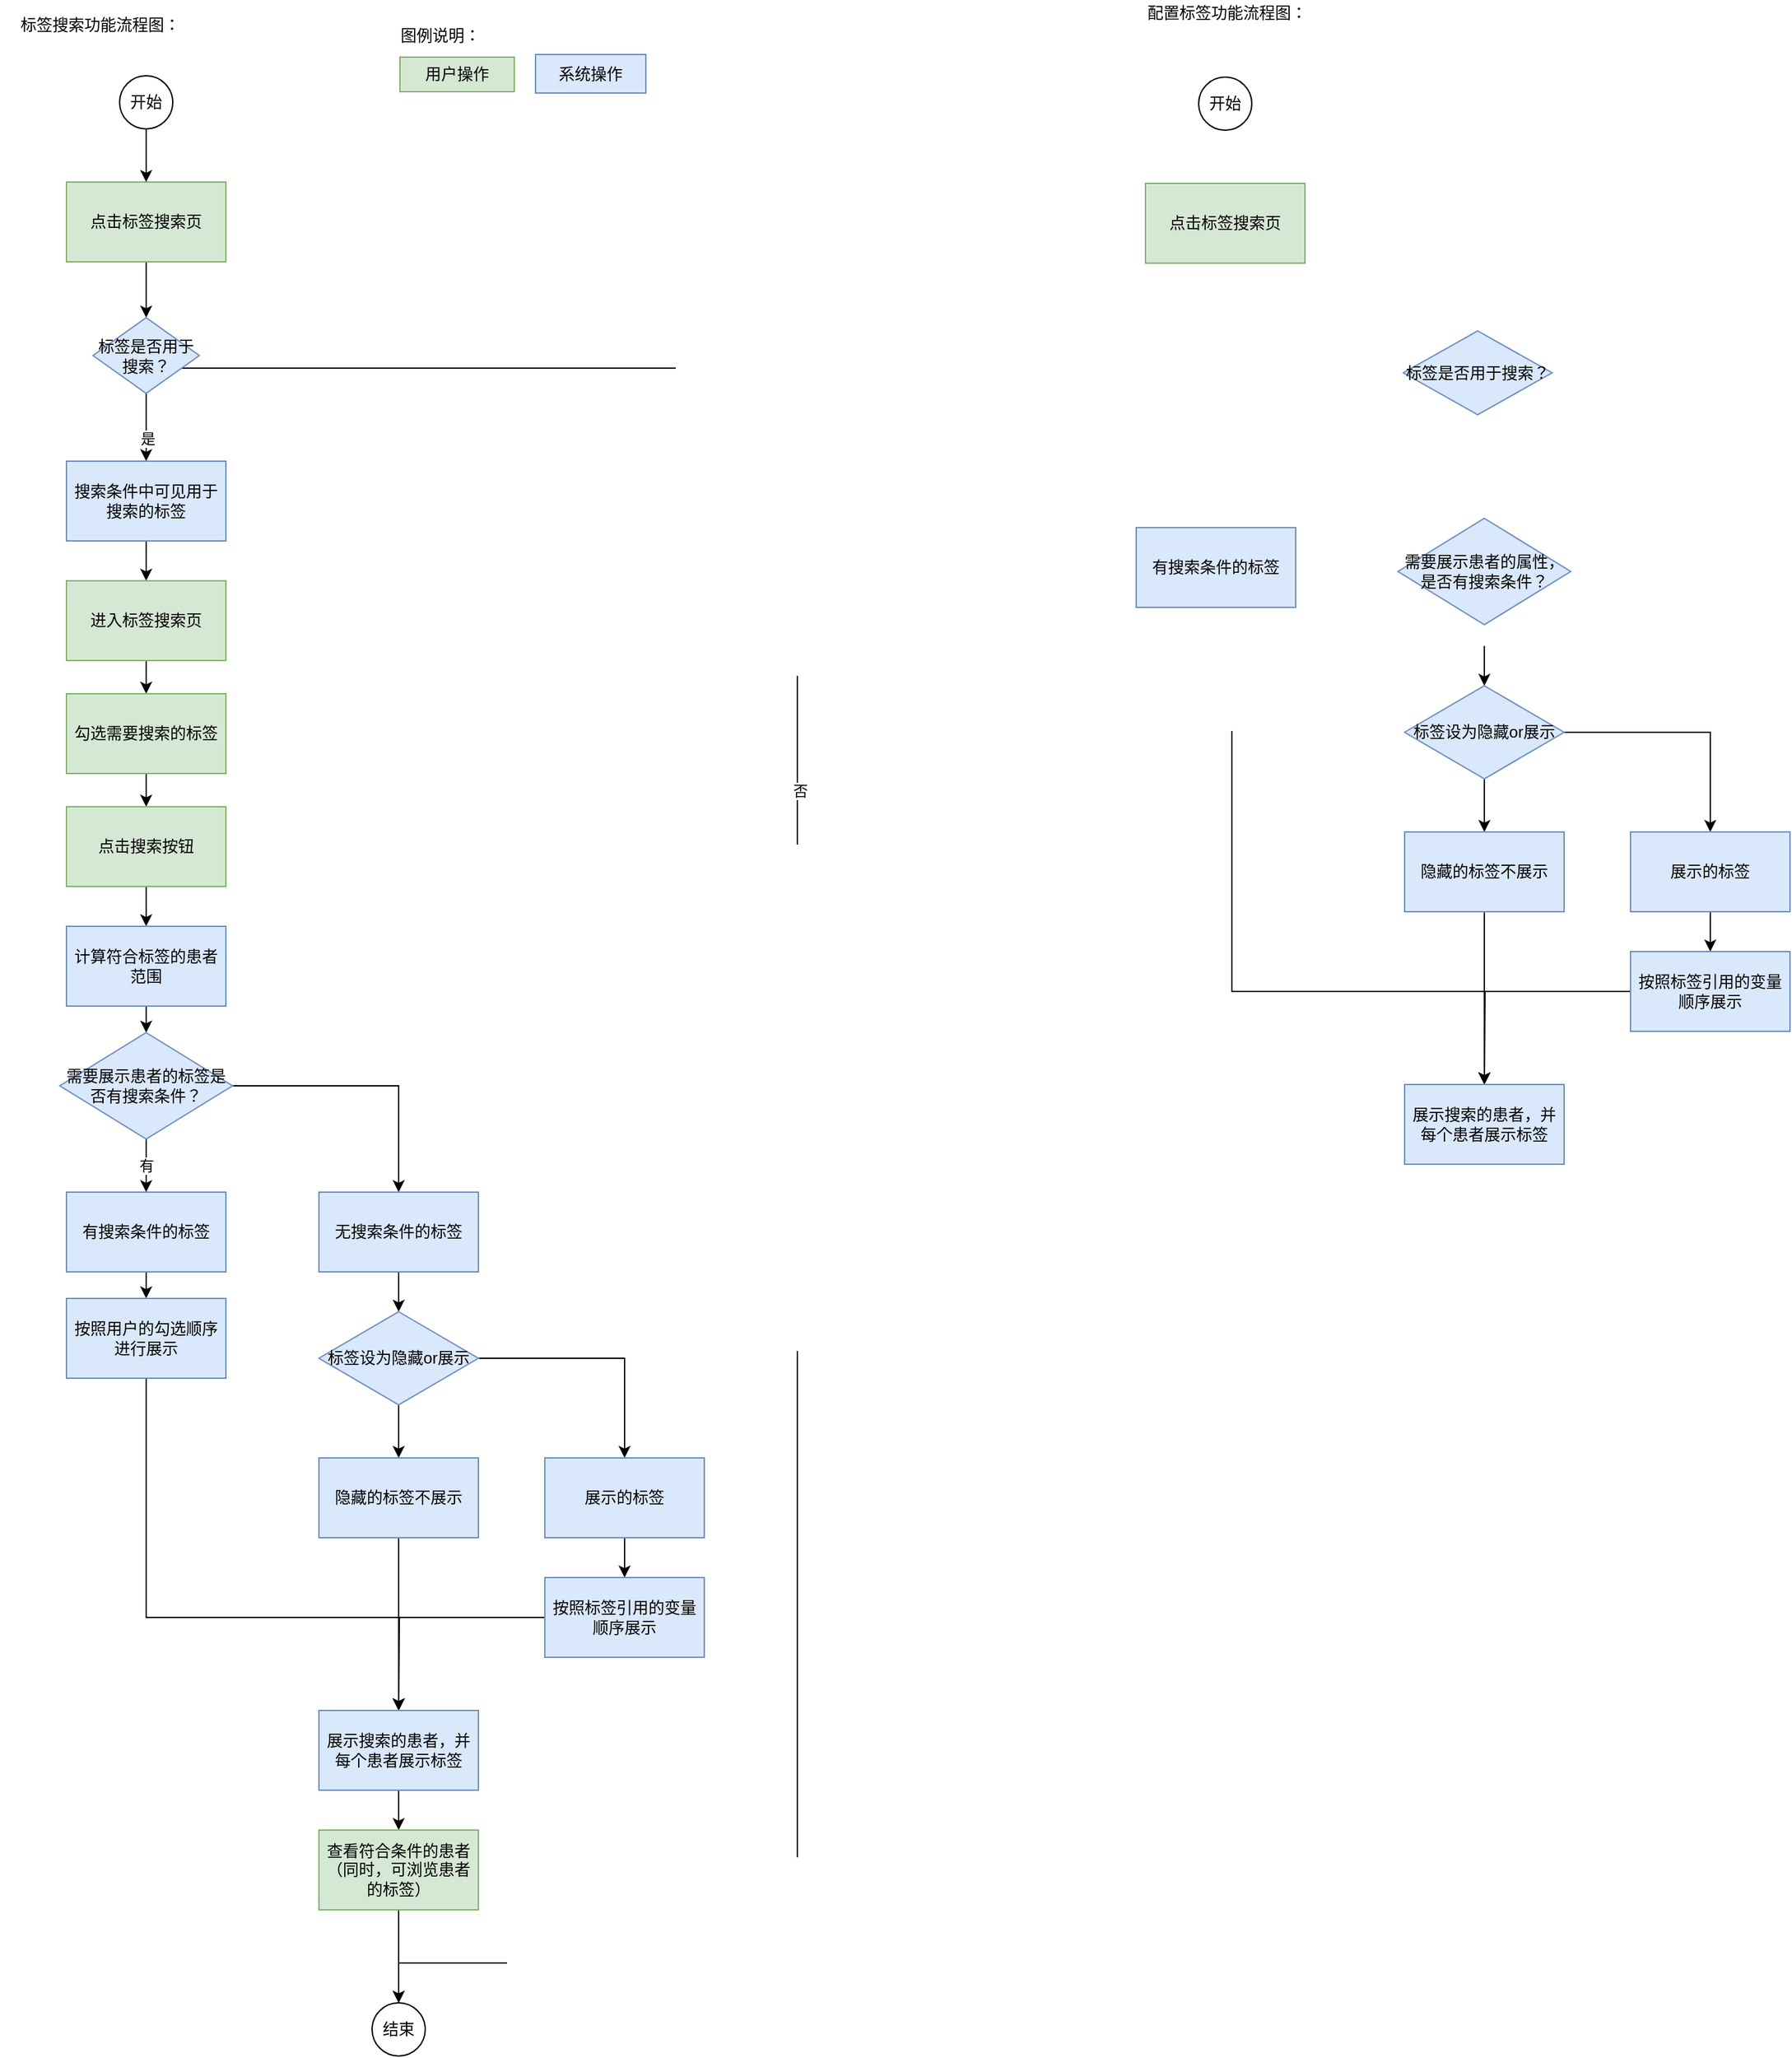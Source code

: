 <mxfile version="14.8.0" type="github">
  <diagram id="2TADyYtRJeXbwywr8u7V" name="第 1 页">
    <mxGraphModel dx="1879" dy="876" grid="0" gridSize="10" guides="0" tooltips="1" connect="1" arrows="1" fold="1" page="1" pageScale="1" pageWidth="1200" pageHeight="1920" math="0" shadow="0">
      <root>
        <mxCell id="0" />
        <mxCell id="1" parent="0" />
        <mxCell id="0NsFDEd5azYHx1vuOnu8-48" style="edgeStyle=orthogonalEdgeStyle;rounded=0;orthogonalLoop=1;jettySize=auto;html=1;" edge="1" parent="1" source="0NsFDEd5azYHx1vuOnu8-5" target="0NsFDEd5azYHx1vuOnu8-6">
          <mxGeometry relative="1" as="geometry" />
        </mxCell>
        <mxCell id="0NsFDEd5azYHx1vuOnu8-5" value="点击标签搜索页" style="rounded=0;whiteSpace=wrap;html=1;fillColor=#d5e8d4;strokeColor=#82b366;" vertex="1" parent="1">
          <mxGeometry x="110" y="200" width="120" height="60" as="geometry" />
        </mxCell>
        <mxCell id="0NsFDEd5azYHx1vuOnu8-11" style="edgeStyle=orthogonalEdgeStyle;rounded=0;orthogonalLoop=1;jettySize=auto;html=1;entryX=0.5;entryY=0;entryDx=0;entryDy=0;" edge="1" parent="1" source="0NsFDEd5azYHx1vuOnu8-6" target="0NsFDEd5azYHx1vuOnu8-45">
          <mxGeometry relative="1" as="geometry">
            <mxPoint x="360" y="1540" as="targetPoint" />
            <Array as="points">
              <mxPoint x="660" y="340" />
              <mxPoint x="660" y="1540" />
              <mxPoint x="360" y="1540" />
            </Array>
          </mxGeometry>
        </mxCell>
        <mxCell id="0NsFDEd5azYHx1vuOnu8-12" value="否" style="edgeLabel;html=1;align=center;verticalAlign=middle;resizable=0;points=[];" vertex="1" connectable="0" parent="0NsFDEd5azYHx1vuOnu8-11">
          <mxGeometry x="-0.216" y="2" relative="1" as="geometry">
            <mxPoint as="offset" />
          </mxGeometry>
        </mxCell>
        <mxCell id="0NsFDEd5azYHx1vuOnu8-13" style="edgeStyle=orthogonalEdgeStyle;rounded=0;orthogonalLoop=1;jettySize=auto;html=1;exitX=0.5;exitY=1;exitDx=0;exitDy=0;" edge="1" parent="1" source="0NsFDEd5azYHx1vuOnu8-6" target="0NsFDEd5azYHx1vuOnu8-9">
          <mxGeometry relative="1" as="geometry" />
        </mxCell>
        <mxCell id="0NsFDEd5azYHx1vuOnu8-49" value="是" style="edgeLabel;html=1;align=center;verticalAlign=middle;resizable=0;points=[];" vertex="1" connectable="0" parent="0NsFDEd5azYHx1vuOnu8-13">
          <mxGeometry x="0.329" y="1" relative="1" as="geometry">
            <mxPoint as="offset" />
          </mxGeometry>
        </mxCell>
        <mxCell id="0NsFDEd5azYHx1vuOnu8-6" value="标签是否用于搜索？" style="rhombus;whiteSpace=wrap;html=1;fillColor=#dae8fc;strokeColor=#6c8ebf;" vertex="1" parent="1">
          <mxGeometry x="130" y="302" width="80" height="57" as="geometry" />
        </mxCell>
        <mxCell id="0NsFDEd5azYHx1vuOnu8-47" style="edgeStyle=orthogonalEdgeStyle;rounded=0;orthogonalLoop=1;jettySize=auto;html=1;exitX=0.5;exitY=1;exitDx=0;exitDy=0;entryX=0.5;entryY=0;entryDx=0;entryDy=0;" edge="1" parent="1" source="0NsFDEd5azYHx1vuOnu8-8" target="0NsFDEd5azYHx1vuOnu8-5">
          <mxGeometry relative="1" as="geometry" />
        </mxCell>
        <mxCell id="0NsFDEd5azYHx1vuOnu8-8" value="开始" style="ellipse;whiteSpace=wrap;html=1;aspect=fixed;" vertex="1" parent="1">
          <mxGeometry x="150" y="120" width="40" height="40" as="geometry" />
        </mxCell>
        <mxCell id="0NsFDEd5azYHx1vuOnu8-14" style="edgeStyle=orthogonalEdgeStyle;rounded=0;orthogonalLoop=1;jettySize=auto;html=1;entryX=0.5;entryY=0;entryDx=0;entryDy=0;" edge="1" parent="1" source="0NsFDEd5azYHx1vuOnu8-9" target="0NsFDEd5azYHx1vuOnu8-10">
          <mxGeometry relative="1" as="geometry" />
        </mxCell>
        <mxCell id="0NsFDEd5azYHx1vuOnu8-9" value="搜索条件中可见用于搜索的标签" style="rounded=0;whiteSpace=wrap;html=1;fillColor=#dae8fc;strokeColor=#6c8ebf;" vertex="1" parent="1">
          <mxGeometry x="110" y="410" width="120" height="60" as="geometry" />
        </mxCell>
        <mxCell id="0NsFDEd5azYHx1vuOnu8-21" style="edgeStyle=orthogonalEdgeStyle;rounded=0;orthogonalLoop=1;jettySize=auto;html=1;exitX=0.5;exitY=1;exitDx=0;exitDy=0;entryX=0.5;entryY=0;entryDx=0;entryDy=0;" edge="1" parent="1" source="0NsFDEd5azYHx1vuOnu8-10" target="0NsFDEd5azYHx1vuOnu8-15">
          <mxGeometry relative="1" as="geometry" />
        </mxCell>
        <mxCell id="0NsFDEd5azYHx1vuOnu8-10" value="进入标签搜索页" style="rounded=0;whiteSpace=wrap;html=1;fillColor=#d5e8d4;strokeColor=#82b366;" vertex="1" parent="1">
          <mxGeometry x="110" y="500" width="120" height="60" as="geometry" />
        </mxCell>
        <mxCell id="0NsFDEd5azYHx1vuOnu8-22" style="edgeStyle=orthogonalEdgeStyle;rounded=0;orthogonalLoop=1;jettySize=auto;html=1;entryX=0.5;entryY=0;entryDx=0;entryDy=0;" edge="1" parent="1" source="0NsFDEd5azYHx1vuOnu8-15" target="0NsFDEd5azYHx1vuOnu8-19">
          <mxGeometry relative="1" as="geometry" />
        </mxCell>
        <mxCell id="0NsFDEd5azYHx1vuOnu8-15" value="勾选需要搜索的标签" style="rounded=0;whiteSpace=wrap;html=1;fillColor=#d5e8d4;strokeColor=#82b366;" vertex="1" parent="1">
          <mxGeometry x="110" y="585" width="120" height="60" as="geometry" />
        </mxCell>
        <mxCell id="0NsFDEd5azYHx1vuOnu8-17" value="用户操作" style="rounded=0;whiteSpace=wrap;html=1;fillColor=#d5e8d4;strokeColor=#82b366;" vertex="1" parent="1">
          <mxGeometry x="361" y="106" width="86" height="26" as="geometry" />
        </mxCell>
        <mxCell id="0NsFDEd5azYHx1vuOnu8-18" value="系统操作" style="rounded=0;whiteSpace=wrap;html=1;fillColor=#dae8fc;strokeColor=#6c8ebf;" vertex="1" parent="1">
          <mxGeometry x="463" y="104" width="83" height="29" as="geometry" />
        </mxCell>
        <mxCell id="0NsFDEd5azYHx1vuOnu8-23" style="edgeStyle=orthogonalEdgeStyle;rounded=0;orthogonalLoop=1;jettySize=auto;html=1;entryX=0.5;entryY=0;entryDx=0;entryDy=0;" edge="1" parent="1" source="0NsFDEd5azYHx1vuOnu8-19" target="0NsFDEd5azYHx1vuOnu8-20">
          <mxGeometry relative="1" as="geometry" />
        </mxCell>
        <mxCell id="0NsFDEd5azYHx1vuOnu8-19" value="点击搜索按钮" style="rounded=0;whiteSpace=wrap;html=1;fillColor=#d5e8d4;strokeColor=#82b366;" vertex="1" parent="1">
          <mxGeometry x="110" y="670" width="120" height="60" as="geometry" />
        </mxCell>
        <mxCell id="0NsFDEd5azYHx1vuOnu8-33" style="edgeStyle=orthogonalEdgeStyle;rounded=0;orthogonalLoop=1;jettySize=auto;html=1;exitX=0.5;exitY=1;exitDx=0;exitDy=0;entryX=0.5;entryY=0;entryDx=0;entryDy=0;" edge="1" parent="1" source="0NsFDEd5azYHx1vuOnu8-20" target="0NsFDEd5azYHx1vuOnu8-24">
          <mxGeometry relative="1" as="geometry" />
        </mxCell>
        <mxCell id="0NsFDEd5azYHx1vuOnu8-20" value="计算符合标签的患者范围" style="rounded=0;whiteSpace=wrap;html=1;fillColor=#dae8fc;strokeColor=#6c8ebf;" vertex="1" parent="1">
          <mxGeometry x="110" y="760" width="120" height="60" as="geometry" />
        </mxCell>
        <mxCell id="0NsFDEd5azYHx1vuOnu8-26" value="有" style="edgeStyle=orthogonalEdgeStyle;rounded=0;orthogonalLoop=1;jettySize=auto;html=1;exitX=0.5;exitY=1;exitDx=0;exitDy=0;entryX=0.5;entryY=0;entryDx=0;entryDy=0;" edge="1" parent="1" source="0NsFDEd5azYHx1vuOnu8-24" target="0NsFDEd5azYHx1vuOnu8-25">
          <mxGeometry relative="1" as="geometry" />
        </mxCell>
        <mxCell id="0NsFDEd5azYHx1vuOnu8-35" style="edgeStyle=orthogonalEdgeStyle;rounded=0;orthogonalLoop=1;jettySize=auto;html=1;entryX=0.5;entryY=0;entryDx=0;entryDy=0;" edge="1" parent="1" source="0NsFDEd5azYHx1vuOnu8-24" target="0NsFDEd5azYHx1vuOnu8-27">
          <mxGeometry relative="1" as="geometry" />
        </mxCell>
        <mxCell id="0NsFDEd5azYHx1vuOnu8-24" value="需要展示患者的标签是否有搜索条件？" style="rhombus;whiteSpace=wrap;html=1;fillColor=#dae8fc;strokeColor=#6c8ebf;" vertex="1" parent="1">
          <mxGeometry x="105" y="840" width="130" height="80" as="geometry" />
        </mxCell>
        <mxCell id="0NsFDEd5azYHx1vuOnu8-34" style="edgeStyle=orthogonalEdgeStyle;rounded=0;orthogonalLoop=1;jettySize=auto;html=1;exitX=0.5;exitY=1;exitDx=0;exitDy=0;entryX=0.5;entryY=0;entryDx=0;entryDy=0;" edge="1" parent="1" source="0NsFDEd5azYHx1vuOnu8-25" target="0NsFDEd5azYHx1vuOnu8-28">
          <mxGeometry relative="1" as="geometry" />
        </mxCell>
        <mxCell id="0NsFDEd5azYHx1vuOnu8-25" value="有搜索条件的标签" style="rounded=0;whiteSpace=wrap;html=1;fillColor=#dae8fc;strokeColor=#6c8ebf;" vertex="1" parent="1">
          <mxGeometry x="110" y="960" width="120" height="60" as="geometry" />
        </mxCell>
        <mxCell id="0NsFDEd5azYHx1vuOnu8-36" style="edgeStyle=orthogonalEdgeStyle;rounded=0;orthogonalLoop=1;jettySize=auto;html=1;entryX=0.5;entryY=0;entryDx=0;entryDy=0;" edge="1" parent="1" source="0NsFDEd5azYHx1vuOnu8-27" target="0NsFDEd5azYHx1vuOnu8-29">
          <mxGeometry relative="1" as="geometry" />
        </mxCell>
        <mxCell id="0NsFDEd5azYHx1vuOnu8-27" value="无搜索条件的标签" style="rounded=0;whiteSpace=wrap;html=1;fillColor=#dae8fc;strokeColor=#6c8ebf;" vertex="1" parent="1">
          <mxGeometry x="300" y="960" width="120" height="60" as="geometry" />
        </mxCell>
        <mxCell id="0NsFDEd5azYHx1vuOnu8-43" style="edgeStyle=orthogonalEdgeStyle;rounded=0;orthogonalLoop=1;jettySize=auto;html=1;exitX=0.5;exitY=1;exitDx=0;exitDy=0;" edge="1" parent="1" source="0NsFDEd5azYHx1vuOnu8-28" target="0NsFDEd5azYHx1vuOnu8-40">
          <mxGeometry relative="1" as="geometry">
            <Array as="points">
              <mxPoint x="170" y="1280" />
              <mxPoint x="360" y="1280" />
            </Array>
          </mxGeometry>
        </mxCell>
        <mxCell id="0NsFDEd5azYHx1vuOnu8-28" value="按照用户的勾选顺序进行展示" style="rounded=0;whiteSpace=wrap;html=1;fillColor=#dae8fc;strokeColor=#6c8ebf;" vertex="1" parent="1">
          <mxGeometry x="110" y="1040" width="120" height="60" as="geometry" />
        </mxCell>
        <mxCell id="0NsFDEd5azYHx1vuOnu8-37" style="edgeStyle=orthogonalEdgeStyle;rounded=0;orthogonalLoop=1;jettySize=auto;html=1;entryX=0.5;entryY=0;entryDx=0;entryDy=0;" edge="1" parent="1" source="0NsFDEd5azYHx1vuOnu8-29" target="0NsFDEd5azYHx1vuOnu8-30">
          <mxGeometry relative="1" as="geometry" />
        </mxCell>
        <mxCell id="0NsFDEd5azYHx1vuOnu8-38" style="edgeStyle=orthogonalEdgeStyle;rounded=0;orthogonalLoop=1;jettySize=auto;html=1;entryX=0.5;entryY=0;entryDx=0;entryDy=0;" edge="1" parent="1" source="0NsFDEd5azYHx1vuOnu8-29" target="0NsFDEd5azYHx1vuOnu8-31">
          <mxGeometry relative="1" as="geometry" />
        </mxCell>
        <mxCell id="0NsFDEd5azYHx1vuOnu8-29" value="标签设为隐藏or展示" style="rhombus;whiteSpace=wrap;html=1;fillColor=#dae8fc;strokeColor=#6c8ebf;" vertex="1" parent="1">
          <mxGeometry x="300" y="1050" width="120" height="70" as="geometry" />
        </mxCell>
        <mxCell id="0NsFDEd5azYHx1vuOnu8-41" style="edgeStyle=orthogonalEdgeStyle;rounded=0;orthogonalLoop=1;jettySize=auto;html=1;" edge="1" parent="1" source="0NsFDEd5azYHx1vuOnu8-30" target="0NsFDEd5azYHx1vuOnu8-40">
          <mxGeometry relative="1" as="geometry" />
        </mxCell>
        <mxCell id="0NsFDEd5azYHx1vuOnu8-30" value="隐藏的标签不展示" style="rounded=0;whiteSpace=wrap;html=1;fillColor=#dae8fc;strokeColor=#6c8ebf;" vertex="1" parent="1">
          <mxGeometry x="300" y="1160" width="120" height="60" as="geometry" />
        </mxCell>
        <mxCell id="0NsFDEd5azYHx1vuOnu8-39" style="edgeStyle=orthogonalEdgeStyle;rounded=0;orthogonalLoop=1;jettySize=auto;html=1;entryX=0.5;entryY=0;entryDx=0;entryDy=0;" edge="1" parent="1" source="0NsFDEd5azYHx1vuOnu8-31" target="0NsFDEd5azYHx1vuOnu8-32">
          <mxGeometry relative="1" as="geometry" />
        </mxCell>
        <mxCell id="0NsFDEd5azYHx1vuOnu8-31" value="展示的标签" style="rounded=0;whiteSpace=wrap;html=1;fillColor=#dae8fc;strokeColor=#6c8ebf;" vertex="1" parent="1">
          <mxGeometry x="470" y="1160" width="120" height="60" as="geometry" />
        </mxCell>
        <mxCell id="0NsFDEd5azYHx1vuOnu8-42" style="edgeStyle=orthogonalEdgeStyle;rounded=0;orthogonalLoop=1;jettySize=auto;html=1;" edge="1" parent="1" source="0NsFDEd5azYHx1vuOnu8-32">
          <mxGeometry relative="1" as="geometry">
            <mxPoint x="360" y="1350.0" as="targetPoint" />
          </mxGeometry>
        </mxCell>
        <mxCell id="0NsFDEd5azYHx1vuOnu8-32" value="按照标签引用的变量顺序展示" style="rounded=0;whiteSpace=wrap;html=1;fillColor=#dae8fc;strokeColor=#6c8ebf;" vertex="1" parent="1">
          <mxGeometry x="470" y="1250" width="120" height="60" as="geometry" />
        </mxCell>
        <mxCell id="0NsFDEd5azYHx1vuOnu8-50" style="edgeStyle=orthogonalEdgeStyle;rounded=0;orthogonalLoop=1;jettySize=auto;html=1;exitX=0.5;exitY=1;exitDx=0;exitDy=0;entryX=0.5;entryY=0;entryDx=0;entryDy=0;" edge="1" parent="1" source="0NsFDEd5azYHx1vuOnu8-40" target="0NsFDEd5azYHx1vuOnu8-44">
          <mxGeometry relative="1" as="geometry" />
        </mxCell>
        <mxCell id="0NsFDEd5azYHx1vuOnu8-40" value="展示搜索的患者，并每个患者展示标签" style="rounded=0;whiteSpace=wrap;html=1;fillColor=#dae8fc;strokeColor=#6c8ebf;" vertex="1" parent="1">
          <mxGeometry x="300" y="1350" width="120" height="60" as="geometry" />
        </mxCell>
        <mxCell id="0NsFDEd5azYHx1vuOnu8-46" style="edgeStyle=orthogonalEdgeStyle;rounded=0;orthogonalLoop=1;jettySize=auto;html=1;exitX=0.5;exitY=1;exitDx=0;exitDy=0;" edge="1" parent="1" source="0NsFDEd5azYHx1vuOnu8-44">
          <mxGeometry relative="1" as="geometry">
            <mxPoint x="360" y="1570" as="targetPoint" />
          </mxGeometry>
        </mxCell>
        <mxCell id="0NsFDEd5azYHx1vuOnu8-44" value="查看符合条件的患者（同时，可浏览患者的标签）" style="rounded=0;whiteSpace=wrap;html=1;fillColor=#d5e8d4;strokeColor=#82b366;" vertex="1" parent="1">
          <mxGeometry x="300" y="1440" width="120" height="60" as="geometry" />
        </mxCell>
        <mxCell id="0NsFDEd5azYHx1vuOnu8-45" value="结束" style="ellipse;whiteSpace=wrap;html=1;aspect=fixed;" vertex="1" parent="1">
          <mxGeometry x="340" y="1570" width="40" height="40" as="geometry" />
        </mxCell>
        <mxCell id="0NsFDEd5azYHx1vuOnu8-51" value="图例说明：" style="text;html=1;strokeColor=none;fillColor=none;align=center;verticalAlign=middle;whiteSpace=wrap;rounded=0;" vertex="1" parent="1">
          <mxGeometry x="357" y="80" width="69" height="20" as="geometry" />
        </mxCell>
        <mxCell id="0NsFDEd5azYHx1vuOnu8-52" value="标签搜索功能流程图：" style="text;html=1;strokeColor=none;fillColor=none;align=center;verticalAlign=middle;whiteSpace=wrap;rounded=0;" vertex="1" parent="1">
          <mxGeometry x="60" y="72" width="151" height="20" as="geometry" />
        </mxCell>
        <mxCell id="0NsFDEd5azYHx1vuOnu8-53" value="配置标签功能流程图：" style="text;html=1;strokeColor=none;fillColor=none;align=center;verticalAlign=middle;whiteSpace=wrap;rounded=0;" vertex="1" parent="1">
          <mxGeometry x="908" y="63" width="151" height="20" as="geometry" />
        </mxCell>
        <mxCell id="0NsFDEd5azYHx1vuOnu8-54" value="开始" style="ellipse;whiteSpace=wrap;html=1;aspect=fixed;" vertex="1" parent="1">
          <mxGeometry x="962" y="121" width="40" height="40" as="geometry" />
        </mxCell>
        <mxCell id="0NsFDEd5azYHx1vuOnu8-55" value="点击标签搜索页" style="rounded=0;whiteSpace=wrap;html=1;fillColor=#d5e8d4;strokeColor=#82b366;" vertex="1" parent="1">
          <mxGeometry x="922" y="201" width="120" height="60" as="geometry" />
        </mxCell>
        <mxCell id="0NsFDEd5azYHx1vuOnu8-60" value="需要展示患者的属性，是否有搜索条件？" style="rhombus;whiteSpace=wrap;html=1;fillColor=#dae8fc;strokeColor=#6c8ebf;" vertex="1" parent="1">
          <mxGeometry x="1112" y="453" width="130" height="80" as="geometry" />
        </mxCell>
        <mxCell id="0NsFDEd5azYHx1vuOnu8-62" value="有搜索条件的标签" style="rounded=0;whiteSpace=wrap;html=1;fillColor=#dae8fc;strokeColor=#6c8ebf;" vertex="1" parent="1">
          <mxGeometry x="915" y="460" width="120" height="60" as="geometry" />
        </mxCell>
        <mxCell id="0NsFDEd5azYHx1vuOnu8-63" style="edgeStyle=orthogonalEdgeStyle;rounded=0;orthogonalLoop=1;jettySize=auto;html=1;entryX=0.5;entryY=0;entryDx=0;entryDy=0;" edge="1" target="0NsFDEd5azYHx1vuOnu8-69" parent="1">
          <mxGeometry relative="1" as="geometry">
            <mxPoint x="1177" y="549" as="sourcePoint" />
          </mxGeometry>
        </mxCell>
        <mxCell id="0NsFDEd5azYHx1vuOnu8-65" style="edgeStyle=orthogonalEdgeStyle;rounded=0;orthogonalLoop=1;jettySize=auto;html=1;" edge="1" target="0NsFDEd5azYHx1vuOnu8-76" parent="1">
          <mxGeometry relative="1" as="geometry">
            <mxPoint x="987" y="613" as="sourcePoint" />
            <Array as="points">
              <mxPoint x="987" y="809" />
              <mxPoint x="1177" y="809" />
            </Array>
          </mxGeometry>
        </mxCell>
        <mxCell id="0NsFDEd5azYHx1vuOnu8-67" style="edgeStyle=orthogonalEdgeStyle;rounded=0;orthogonalLoop=1;jettySize=auto;html=1;entryX=0.5;entryY=0;entryDx=0;entryDy=0;" edge="1" source="0NsFDEd5azYHx1vuOnu8-69" target="0NsFDEd5azYHx1vuOnu8-71" parent="1">
          <mxGeometry relative="1" as="geometry" />
        </mxCell>
        <mxCell id="0NsFDEd5azYHx1vuOnu8-68" style="edgeStyle=orthogonalEdgeStyle;rounded=0;orthogonalLoop=1;jettySize=auto;html=1;entryX=0.5;entryY=0;entryDx=0;entryDy=0;" edge="1" source="0NsFDEd5azYHx1vuOnu8-69" target="0NsFDEd5azYHx1vuOnu8-73" parent="1">
          <mxGeometry relative="1" as="geometry" />
        </mxCell>
        <mxCell id="0NsFDEd5azYHx1vuOnu8-69" value="标签设为隐藏or展示" style="rhombus;whiteSpace=wrap;html=1;fillColor=#dae8fc;strokeColor=#6c8ebf;" vertex="1" parent="1">
          <mxGeometry x="1117" y="579" width="120" height="70" as="geometry" />
        </mxCell>
        <mxCell id="0NsFDEd5azYHx1vuOnu8-70" style="edgeStyle=orthogonalEdgeStyle;rounded=0;orthogonalLoop=1;jettySize=auto;html=1;" edge="1" source="0NsFDEd5azYHx1vuOnu8-71" target="0NsFDEd5azYHx1vuOnu8-76" parent="1">
          <mxGeometry relative="1" as="geometry" />
        </mxCell>
        <mxCell id="0NsFDEd5azYHx1vuOnu8-71" value="隐藏的标签不展示" style="rounded=0;whiteSpace=wrap;html=1;fillColor=#dae8fc;strokeColor=#6c8ebf;" vertex="1" parent="1">
          <mxGeometry x="1117" y="689" width="120" height="60" as="geometry" />
        </mxCell>
        <mxCell id="0NsFDEd5azYHx1vuOnu8-72" style="edgeStyle=orthogonalEdgeStyle;rounded=0;orthogonalLoop=1;jettySize=auto;html=1;entryX=0.5;entryY=0;entryDx=0;entryDy=0;" edge="1" source="0NsFDEd5azYHx1vuOnu8-73" target="0NsFDEd5azYHx1vuOnu8-75" parent="1">
          <mxGeometry relative="1" as="geometry" />
        </mxCell>
        <mxCell id="0NsFDEd5azYHx1vuOnu8-73" value="展示的标签" style="rounded=0;whiteSpace=wrap;html=1;fillColor=#dae8fc;strokeColor=#6c8ebf;" vertex="1" parent="1">
          <mxGeometry x="1287" y="689" width="120" height="60" as="geometry" />
        </mxCell>
        <mxCell id="0NsFDEd5azYHx1vuOnu8-74" style="edgeStyle=orthogonalEdgeStyle;rounded=0;orthogonalLoop=1;jettySize=auto;html=1;" edge="1" source="0NsFDEd5azYHx1vuOnu8-75" parent="1">
          <mxGeometry relative="1" as="geometry">
            <mxPoint x="1177" y="879" as="targetPoint" />
          </mxGeometry>
        </mxCell>
        <mxCell id="0NsFDEd5azYHx1vuOnu8-75" value="按照标签引用的变量顺序展示" style="rounded=0;whiteSpace=wrap;html=1;fillColor=#dae8fc;strokeColor=#6c8ebf;" vertex="1" parent="1">
          <mxGeometry x="1287" y="779" width="120" height="60" as="geometry" />
        </mxCell>
        <mxCell id="0NsFDEd5azYHx1vuOnu8-76" value="展示搜索的患者，并每个患者展示标签" style="rounded=0;whiteSpace=wrap;html=1;fillColor=#dae8fc;strokeColor=#6c8ebf;" vertex="1" parent="1">
          <mxGeometry x="1117" y="879" width="120" height="60" as="geometry" />
        </mxCell>
        <mxCell id="0NsFDEd5azYHx1vuOnu8-78" value="标签是否用于搜索？" style="rhombus;whiteSpace=wrap;html=1;fillColor=#dae8fc;strokeColor=#6c8ebf;" vertex="1" parent="1">
          <mxGeometry x="1116" y="312" width="112" height="63" as="geometry" />
        </mxCell>
        <mxCell id="0NsFDEd5azYHx1vuOnu8-79" style="edgeStyle=orthogonalEdgeStyle;rounded=0;orthogonalLoop=1;jettySize=auto;html=1;exitX=0.5;exitY=1;exitDx=0;exitDy=0;" edge="1" parent="1" source="0NsFDEd5azYHx1vuOnu8-53" target="0NsFDEd5azYHx1vuOnu8-53">
          <mxGeometry relative="1" as="geometry" />
        </mxCell>
      </root>
    </mxGraphModel>
  </diagram>
</mxfile>
